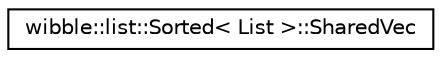 digraph G
{
  edge [fontname="Helvetica",fontsize="10",labelfontname="Helvetica",labelfontsize="10"];
  node [fontname="Helvetica",fontsize="10",shape=record];
  rankdir="LR";
  Node1 [label="wibble::list::Sorted\< List \>::SharedVec",height=0.2,width=0.4,color="black", fillcolor="white", style="filled",URL="$structwibble_1_1list_1_1Sorted_1_1SharedVec.html"];
}
